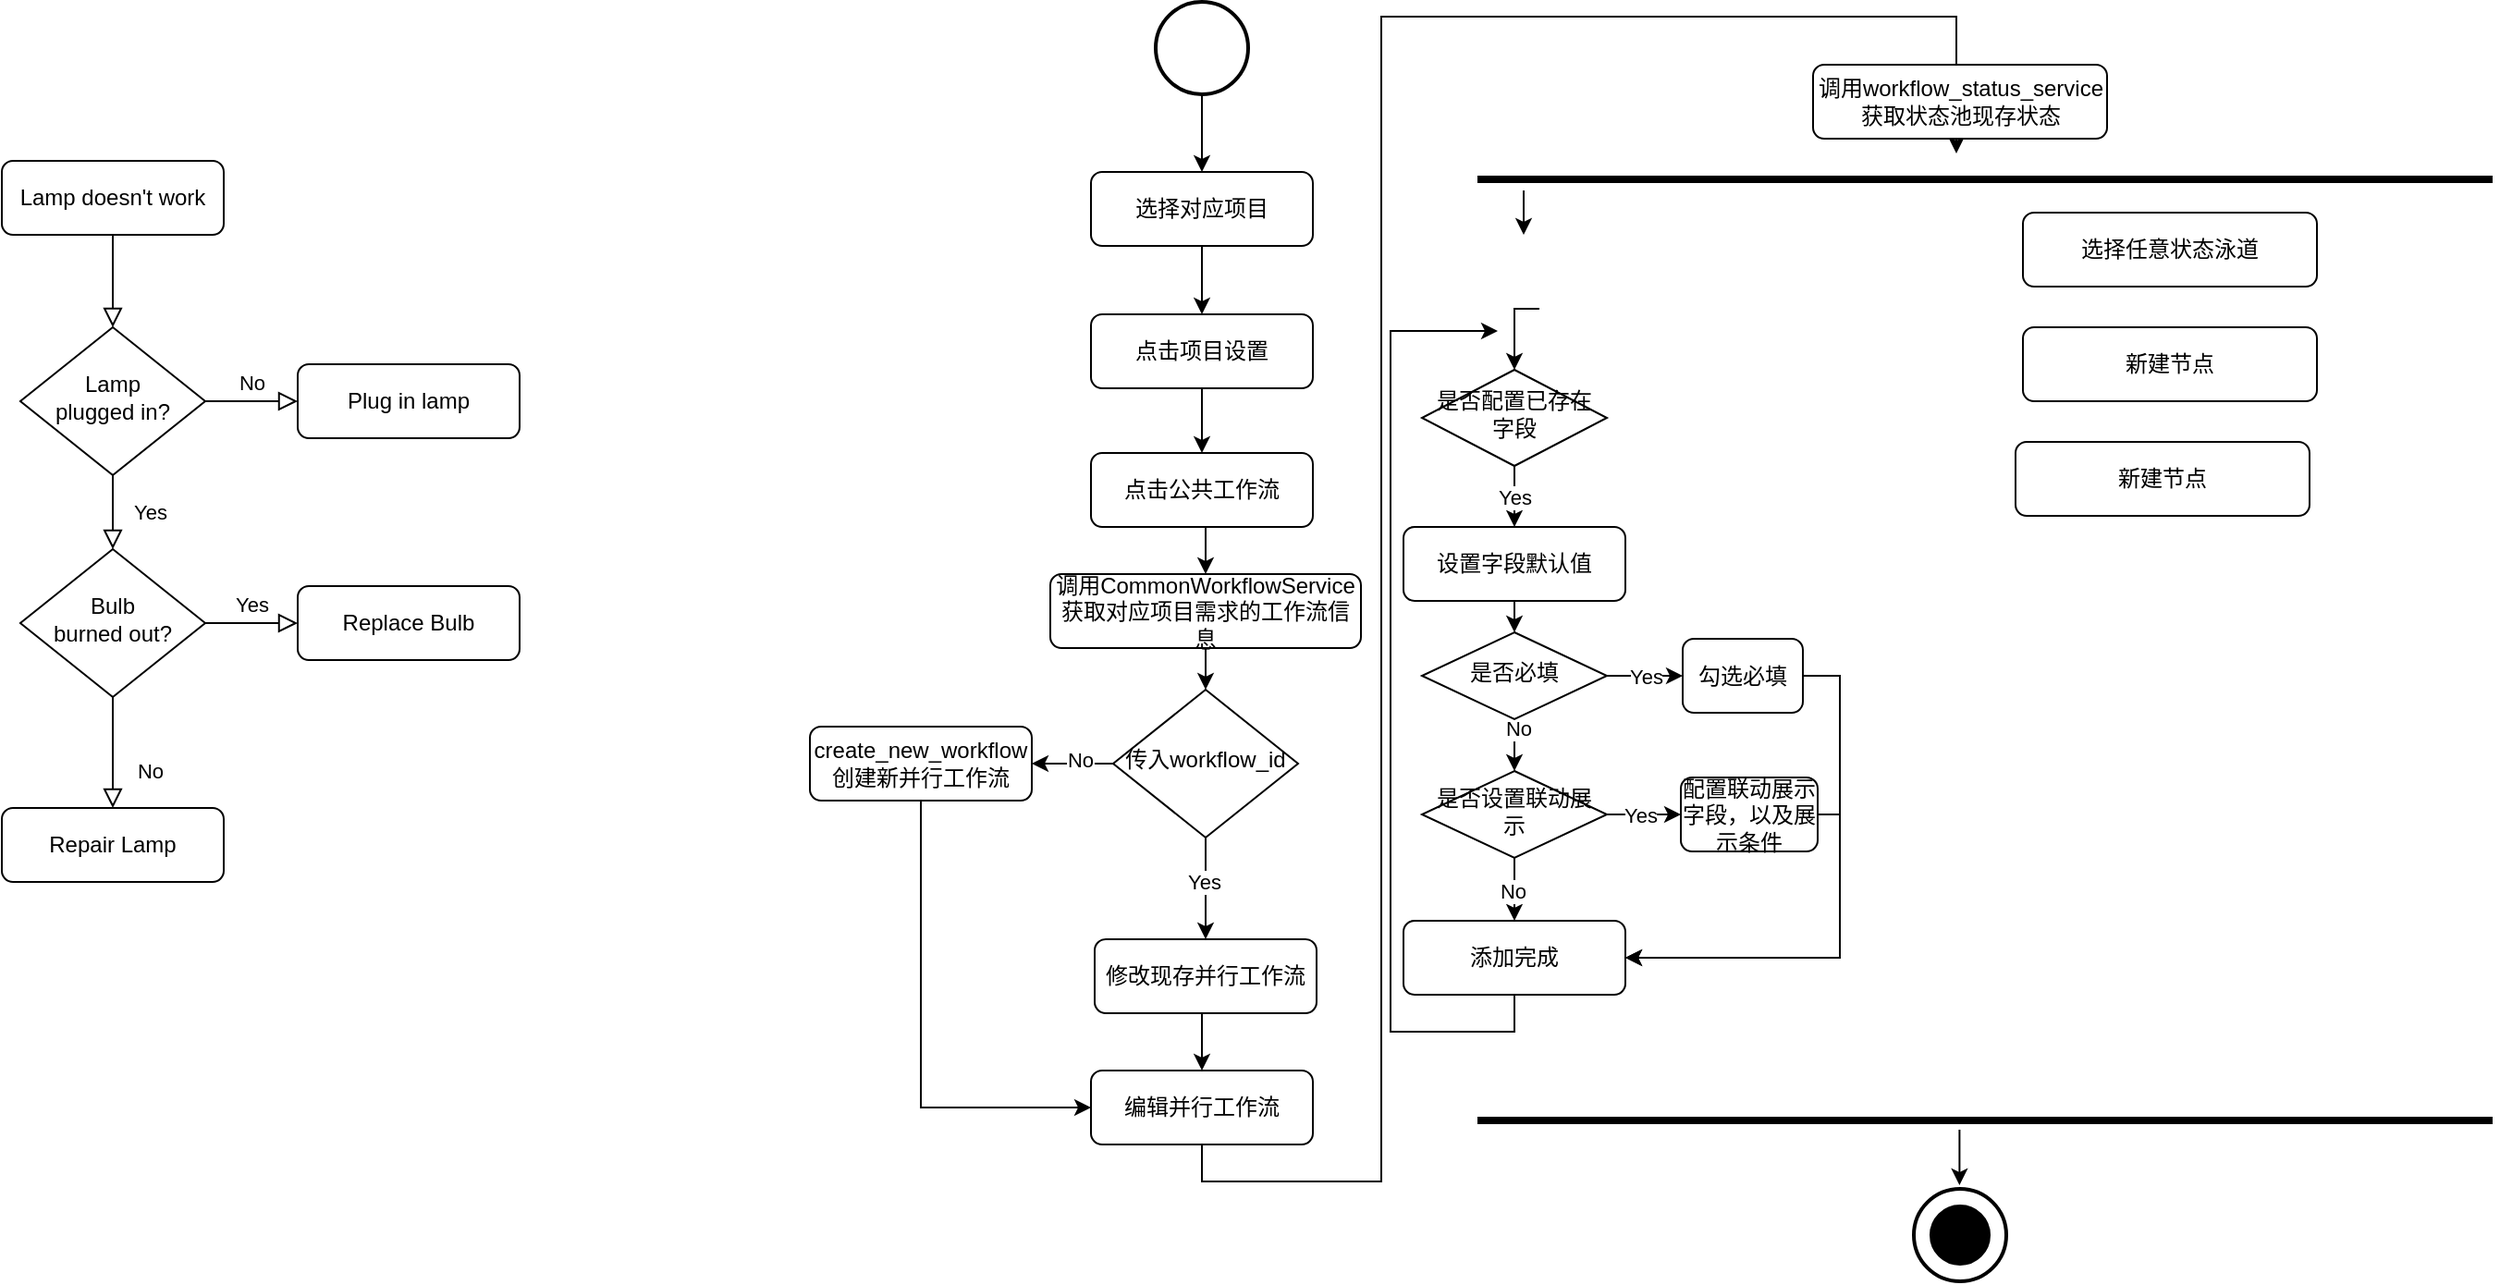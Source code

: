 <mxfile version="26.0.16">
  <diagram id="C5RBs43oDa-KdzZeNtuy" name="Page-1">
    <mxGraphModel dx="1242" dy="1185" grid="0" gridSize="10" guides="1" tooltips="1" connect="1" arrows="1" fold="1" page="0" pageScale="1" pageWidth="827" pageHeight="1169" math="0" shadow="0">
      <root>
        <mxCell id="WIyWlLk6GJQsqaUBKTNV-0" />
        <mxCell id="WIyWlLk6GJQsqaUBKTNV-1" parent="WIyWlLk6GJQsqaUBKTNV-0" />
        <mxCell id="WIyWlLk6GJQsqaUBKTNV-2" value="" style="rounded=0;html=1;jettySize=auto;orthogonalLoop=1;fontSize=11;endArrow=block;endFill=0;endSize=8;strokeWidth=1;shadow=0;labelBackgroundColor=none;edgeStyle=orthogonalEdgeStyle;" parent="WIyWlLk6GJQsqaUBKTNV-1" source="WIyWlLk6GJQsqaUBKTNV-3" target="WIyWlLk6GJQsqaUBKTNV-6" edge="1">
          <mxGeometry relative="1" as="geometry" />
        </mxCell>
        <mxCell id="WIyWlLk6GJQsqaUBKTNV-3" value="Lamp doesn&#39;t work" style="rounded=1;whiteSpace=wrap;html=1;fontSize=12;glass=0;strokeWidth=1;shadow=0;" parent="WIyWlLk6GJQsqaUBKTNV-1" vertex="1">
          <mxGeometry x="160" y="80" width="120" height="40" as="geometry" />
        </mxCell>
        <mxCell id="WIyWlLk6GJQsqaUBKTNV-4" value="Yes" style="rounded=0;html=1;jettySize=auto;orthogonalLoop=1;fontSize=11;endArrow=block;endFill=0;endSize=8;strokeWidth=1;shadow=0;labelBackgroundColor=none;edgeStyle=orthogonalEdgeStyle;" parent="WIyWlLk6GJQsqaUBKTNV-1" source="WIyWlLk6GJQsqaUBKTNV-6" target="WIyWlLk6GJQsqaUBKTNV-10" edge="1">
          <mxGeometry y="20" relative="1" as="geometry">
            <mxPoint as="offset" />
          </mxGeometry>
        </mxCell>
        <mxCell id="WIyWlLk6GJQsqaUBKTNV-5" value="No" style="edgeStyle=orthogonalEdgeStyle;rounded=0;html=1;jettySize=auto;orthogonalLoop=1;fontSize=11;endArrow=block;endFill=0;endSize=8;strokeWidth=1;shadow=0;labelBackgroundColor=none;" parent="WIyWlLk6GJQsqaUBKTNV-1" source="WIyWlLk6GJQsqaUBKTNV-6" target="WIyWlLk6GJQsqaUBKTNV-7" edge="1">
          <mxGeometry y="10" relative="1" as="geometry">
            <mxPoint as="offset" />
          </mxGeometry>
        </mxCell>
        <mxCell id="WIyWlLk6GJQsqaUBKTNV-6" value="Lamp&lt;br&gt;plugged in?" style="rhombus;whiteSpace=wrap;html=1;shadow=0;fontFamily=Helvetica;fontSize=12;align=center;strokeWidth=1;spacing=6;spacingTop=-4;" parent="WIyWlLk6GJQsqaUBKTNV-1" vertex="1">
          <mxGeometry x="170" y="170" width="100" height="80" as="geometry" />
        </mxCell>
        <mxCell id="WIyWlLk6GJQsqaUBKTNV-7" value="Plug in lamp" style="rounded=1;whiteSpace=wrap;html=1;fontSize=12;glass=0;strokeWidth=1;shadow=0;" parent="WIyWlLk6GJQsqaUBKTNV-1" vertex="1">
          <mxGeometry x="320" y="190" width="120" height="40" as="geometry" />
        </mxCell>
        <mxCell id="WIyWlLk6GJQsqaUBKTNV-8" value="No" style="rounded=0;html=1;jettySize=auto;orthogonalLoop=1;fontSize=11;endArrow=block;endFill=0;endSize=8;strokeWidth=1;shadow=0;labelBackgroundColor=none;edgeStyle=orthogonalEdgeStyle;" parent="WIyWlLk6GJQsqaUBKTNV-1" source="WIyWlLk6GJQsqaUBKTNV-10" target="WIyWlLk6GJQsqaUBKTNV-11" edge="1">
          <mxGeometry x="0.333" y="20" relative="1" as="geometry">
            <mxPoint as="offset" />
          </mxGeometry>
        </mxCell>
        <mxCell id="WIyWlLk6GJQsqaUBKTNV-9" value="Yes" style="edgeStyle=orthogonalEdgeStyle;rounded=0;html=1;jettySize=auto;orthogonalLoop=1;fontSize=11;endArrow=block;endFill=0;endSize=8;strokeWidth=1;shadow=0;labelBackgroundColor=none;" parent="WIyWlLk6GJQsqaUBKTNV-1" source="WIyWlLk6GJQsqaUBKTNV-10" target="WIyWlLk6GJQsqaUBKTNV-12" edge="1">
          <mxGeometry y="10" relative="1" as="geometry">
            <mxPoint as="offset" />
          </mxGeometry>
        </mxCell>
        <mxCell id="WIyWlLk6GJQsqaUBKTNV-10" value="Bulb&lt;br&gt;burned out?" style="rhombus;whiteSpace=wrap;html=1;shadow=0;fontFamily=Helvetica;fontSize=12;align=center;strokeWidth=1;spacing=6;spacingTop=-4;" parent="WIyWlLk6GJQsqaUBKTNV-1" vertex="1">
          <mxGeometry x="170" y="290" width="100" height="80" as="geometry" />
        </mxCell>
        <mxCell id="WIyWlLk6GJQsqaUBKTNV-11" value="Repair Lamp" style="rounded=1;whiteSpace=wrap;html=1;fontSize=12;glass=0;strokeWidth=1;shadow=0;" parent="WIyWlLk6GJQsqaUBKTNV-1" vertex="1">
          <mxGeometry x="160" y="430" width="120" height="40" as="geometry" />
        </mxCell>
        <mxCell id="WIyWlLk6GJQsqaUBKTNV-12" value="Replace Bulb" style="rounded=1;whiteSpace=wrap;html=1;fontSize=12;glass=0;strokeWidth=1;shadow=0;" parent="WIyWlLk6GJQsqaUBKTNV-1" vertex="1">
          <mxGeometry x="320" y="310" width="120" height="40" as="geometry" />
        </mxCell>
        <mxCell id="ijvyQktE0aWH16FiOcsG-0" value="" style="group" parent="WIyWlLk6GJQsqaUBKTNV-1" vertex="1" connectable="0">
          <mxGeometry x="1194" y="636" width="50" height="50" as="geometry" />
        </mxCell>
        <mxCell id="ijvyQktE0aWH16FiOcsG-1" value="" style="strokeWidth=2;html=1;shape=mxgraph.flowchart.start_2;whiteSpace=wrap;aspect=fixed;" parent="ijvyQktE0aWH16FiOcsG-0" vertex="1">
          <mxGeometry width="50" height="50" as="geometry" />
        </mxCell>
        <mxCell id="ijvyQktE0aWH16FiOcsG-2" value="" style="strokeWidth=2;html=1;shape=mxgraph.flowchart.start_2;whiteSpace=wrap;aspect=fixed;fillColor=#000000;" parent="ijvyQktE0aWH16FiOcsG-0" vertex="1">
          <mxGeometry x="9.5" y="9.5" width="31" height="31" as="geometry" />
        </mxCell>
        <mxCell id="ijvyQktE0aWH16FiOcsG-3" style="edgeStyle=orthogonalEdgeStyle;rounded=0;orthogonalLoop=1;jettySize=auto;html=1;exitX=0.5;exitY=1;exitDx=0;exitDy=0;exitPerimeter=0;entryX=0.5;entryY=0;entryDx=0;entryDy=0;" parent="WIyWlLk6GJQsqaUBKTNV-1" source="ijvyQktE0aWH16FiOcsG-4" target="ijvyQktE0aWH16FiOcsG-6" edge="1">
          <mxGeometry relative="1" as="geometry" />
        </mxCell>
        <mxCell id="ijvyQktE0aWH16FiOcsG-4" value="" style="strokeWidth=2;html=1;shape=mxgraph.flowchart.start_2;whiteSpace=wrap;aspect=fixed;" parent="WIyWlLk6GJQsqaUBKTNV-1" vertex="1">
          <mxGeometry x="784" y="-6" width="50" height="50" as="geometry" />
        </mxCell>
        <mxCell id="ijvyQktE0aWH16FiOcsG-5" style="edgeStyle=orthogonalEdgeStyle;rounded=0;orthogonalLoop=1;jettySize=auto;html=1;exitX=0.5;exitY=1;exitDx=0;exitDy=0;entryX=0.5;entryY=0;entryDx=0;entryDy=0;" parent="WIyWlLk6GJQsqaUBKTNV-1" source="ijvyQktE0aWH16FiOcsG-6" target="ijvyQktE0aWH16FiOcsG-8" edge="1">
          <mxGeometry relative="1" as="geometry" />
        </mxCell>
        <mxCell id="ijvyQktE0aWH16FiOcsG-6" value="选择对应项目" style="rounded=1;whiteSpace=wrap;html=1;fontSize=12;glass=0;strokeWidth=1;shadow=0;" parent="WIyWlLk6GJQsqaUBKTNV-1" vertex="1">
          <mxGeometry x="749" y="86" width="120" height="40" as="geometry" />
        </mxCell>
        <mxCell id="ijvyQktE0aWH16FiOcsG-7" style="edgeStyle=orthogonalEdgeStyle;rounded=0;orthogonalLoop=1;jettySize=auto;html=1;exitX=0.5;exitY=1;exitDx=0;exitDy=0;entryX=0.5;entryY=0;entryDx=0;entryDy=0;" parent="WIyWlLk6GJQsqaUBKTNV-1" source="ijvyQktE0aWH16FiOcsG-8" target="ijvyQktE0aWH16FiOcsG-10" edge="1">
          <mxGeometry relative="1" as="geometry" />
        </mxCell>
        <mxCell id="ijvyQktE0aWH16FiOcsG-8" value="点击项目设置" style="rounded=1;whiteSpace=wrap;html=1;fontSize=12;glass=0;strokeWidth=1;shadow=0;" parent="WIyWlLk6GJQsqaUBKTNV-1" vertex="1">
          <mxGeometry x="749" y="163" width="120" height="40" as="geometry" />
        </mxCell>
        <mxCell id="ijvyQktE0aWH16FiOcsG-9" style="edgeStyle=orthogonalEdgeStyle;rounded=0;orthogonalLoop=1;jettySize=auto;html=1;exitX=0.5;exitY=1;exitDx=0;exitDy=0;entryX=0.5;entryY=0;entryDx=0;entryDy=0;" parent="WIyWlLk6GJQsqaUBKTNV-1" source="ijvyQktE0aWH16FiOcsG-10" target="ijvyQktE0aWH16FiOcsG-18" edge="1">
          <mxGeometry relative="1" as="geometry" />
        </mxCell>
        <mxCell id="ijvyQktE0aWH16FiOcsG-10" value="点击公共工作流" style="rounded=1;whiteSpace=wrap;html=1;fontSize=12;glass=0;strokeWidth=1;shadow=0;" parent="WIyWlLk6GJQsqaUBKTNV-1" vertex="1">
          <mxGeometry x="749" y="238" width="120" height="40" as="geometry" />
        </mxCell>
        <mxCell id="ijvyQktE0aWH16FiOcsG-11" style="edgeStyle=orthogonalEdgeStyle;rounded=0;orthogonalLoop=1;jettySize=auto;html=1;exitX=0.5;exitY=1;exitDx=0;exitDy=0;entryX=0.5;entryY=0;entryDx=0;entryDy=0;" parent="WIyWlLk6GJQsqaUBKTNV-1" source="ijvyQktE0aWH16FiOcsG-12" edge="1">
          <mxGeometry relative="1" as="geometry">
            <mxPoint x="1217" y="76" as="targetPoint" />
            <Array as="points">
              <mxPoint x="809" y="632" />
              <mxPoint x="906" y="632" />
              <mxPoint x="906" y="2" />
              <mxPoint x="1217" y="2" />
            </Array>
          </mxGeometry>
        </mxCell>
        <mxCell id="ijvyQktE0aWH16FiOcsG-12" value="编辑并行工作流" style="rounded=1;whiteSpace=wrap;html=1;fontSize=12;glass=0;strokeWidth=1;shadow=0;" parent="WIyWlLk6GJQsqaUBKTNV-1" vertex="1">
          <mxGeometry x="749" y="572" width="120" height="40" as="geometry" />
        </mxCell>
        <mxCell id="ijvyQktE0aWH16FiOcsG-13" style="edgeStyle=orthogonalEdgeStyle;rounded=0;orthogonalLoop=1;jettySize=auto;html=1;exitX=0.5;exitY=1;exitDx=0;exitDy=0;entryX=0;entryY=0.5;entryDx=0;entryDy=0;" parent="WIyWlLk6GJQsqaUBKTNV-1" source="ijvyQktE0aWH16FiOcsG-14" target="ijvyQktE0aWH16FiOcsG-12" edge="1">
          <mxGeometry relative="1" as="geometry" />
        </mxCell>
        <mxCell id="ijvyQktE0aWH16FiOcsG-14" value="create_new_workflow&lt;div&gt;创建新并行工作流&lt;/div&gt;" style="rounded=1;whiteSpace=wrap;html=1;fontSize=12;glass=0;strokeWidth=1;shadow=0;" parent="WIyWlLk6GJQsqaUBKTNV-1" vertex="1">
          <mxGeometry x="597" y="386" width="120" height="40" as="geometry" />
        </mxCell>
        <mxCell id="ijvyQktE0aWH16FiOcsG-15" style="edgeStyle=orthogonalEdgeStyle;rounded=0;orthogonalLoop=1;jettySize=auto;html=1;exitX=0.5;exitY=1;exitDx=0;exitDy=0;entryX=0.5;entryY=0;entryDx=0;entryDy=0;" parent="WIyWlLk6GJQsqaUBKTNV-1" source="ijvyQktE0aWH16FiOcsG-16" target="ijvyQktE0aWH16FiOcsG-12" edge="1">
          <mxGeometry relative="1" as="geometry" />
        </mxCell>
        <mxCell id="ijvyQktE0aWH16FiOcsG-16" value="修改现存并行工作流" style="rounded=1;whiteSpace=wrap;html=1;fontSize=12;glass=0;strokeWidth=1;shadow=0;" parent="WIyWlLk6GJQsqaUBKTNV-1" vertex="1">
          <mxGeometry x="751" y="501" width="120" height="40" as="geometry" />
        </mxCell>
        <mxCell id="ijvyQktE0aWH16FiOcsG-17" style="edgeStyle=orthogonalEdgeStyle;rounded=0;orthogonalLoop=1;jettySize=auto;html=1;exitX=0.5;exitY=1;exitDx=0;exitDy=0;entryX=0.5;entryY=0;entryDx=0;entryDy=0;" parent="WIyWlLk6GJQsqaUBKTNV-1" source="ijvyQktE0aWH16FiOcsG-18" target="ijvyQktE0aWH16FiOcsG-23" edge="1">
          <mxGeometry relative="1" as="geometry" />
        </mxCell>
        <mxCell id="ijvyQktE0aWH16FiOcsG-18" value="调用CommonWorkflowService获取对应项目需求的工作流信息" style="rounded=1;whiteSpace=wrap;html=1;fontSize=12;glass=0;strokeWidth=1;shadow=0;" parent="WIyWlLk6GJQsqaUBKTNV-1" vertex="1">
          <mxGeometry x="727" y="303.5" width="168" height="40" as="geometry" />
        </mxCell>
        <mxCell id="ijvyQktE0aWH16FiOcsG-19" style="edgeStyle=orthogonalEdgeStyle;rounded=0;orthogonalLoop=1;jettySize=auto;html=1;exitX=0.5;exitY=1;exitDx=0;exitDy=0;entryX=0.5;entryY=0;entryDx=0;entryDy=0;" parent="WIyWlLk6GJQsqaUBKTNV-1" source="ijvyQktE0aWH16FiOcsG-23" target="ijvyQktE0aWH16FiOcsG-16" edge="1">
          <mxGeometry relative="1" as="geometry" />
        </mxCell>
        <mxCell id="ijvyQktE0aWH16FiOcsG-20" value="Yes" style="edgeLabel;html=1;align=center;verticalAlign=middle;resizable=0;points=[];" parent="ijvyQktE0aWH16FiOcsG-19" vertex="1" connectable="0">
          <mxGeometry x="-0.127" y="-1" relative="1" as="geometry">
            <mxPoint as="offset" />
          </mxGeometry>
        </mxCell>
        <mxCell id="ijvyQktE0aWH16FiOcsG-21" style="edgeStyle=orthogonalEdgeStyle;rounded=0;orthogonalLoop=1;jettySize=auto;html=1;exitX=0;exitY=0.5;exitDx=0;exitDy=0;entryX=1;entryY=0.5;entryDx=0;entryDy=0;" parent="WIyWlLk6GJQsqaUBKTNV-1" source="ijvyQktE0aWH16FiOcsG-23" target="ijvyQktE0aWH16FiOcsG-14" edge="1">
          <mxGeometry relative="1" as="geometry" />
        </mxCell>
        <mxCell id="ijvyQktE0aWH16FiOcsG-22" value="No" style="edgeLabel;html=1;align=center;verticalAlign=middle;resizable=0;points=[];" parent="ijvyQktE0aWH16FiOcsG-21" vertex="1" connectable="0">
          <mxGeometry x="-0.16" y="-2" relative="1" as="geometry">
            <mxPoint as="offset" />
          </mxGeometry>
        </mxCell>
        <mxCell id="ijvyQktE0aWH16FiOcsG-23" value="传入workflow_id" style="rhombus;whiteSpace=wrap;html=1;shadow=0;fontFamily=Helvetica;fontSize=12;align=center;strokeWidth=1;spacing=6;spacingTop=-4;" parent="WIyWlLk6GJQsqaUBKTNV-1" vertex="1">
          <mxGeometry x="761" y="366" width="100" height="80" as="geometry" />
        </mxCell>
        <mxCell id="ijvyQktE0aWH16FiOcsG-24" value="" style="endArrow=none;html=1;rounded=0;strokeWidth=4;" parent="WIyWlLk6GJQsqaUBKTNV-1" edge="1">
          <mxGeometry width="50" height="50" relative="1" as="geometry">
            <mxPoint x="958" y="90" as="sourcePoint" />
            <mxPoint x="1507" y="90" as="targetPoint" />
          </mxGeometry>
        </mxCell>
        <mxCell id="ijvyQktE0aWH16FiOcsG-31" value="" style="endArrow=none;html=1;rounded=0;strokeWidth=4;" parent="WIyWlLk6GJQsqaUBKTNV-1" edge="1">
          <mxGeometry width="50" height="50" relative="1" as="geometry">
            <mxPoint x="958" y="599" as="sourcePoint" />
            <mxPoint x="1507" y="599" as="targetPoint" />
          </mxGeometry>
        </mxCell>
        <mxCell id="ijvyQktE0aWH16FiOcsG-43" style="edgeStyle=orthogonalEdgeStyle;rounded=0;orthogonalLoop=1;jettySize=auto;html=1;exitX=0.5;exitY=1;exitDx=0;exitDy=0;entryX=0.5;entryY=0;entryDx=0;entryDy=0;" parent="WIyWlLk6GJQsqaUBKTNV-1" source="ijvyQktE0aWH16FiOcsG-44" target="ijvyQktE0aWH16FiOcsG-56" edge="1">
          <mxGeometry relative="1" as="geometry" />
        </mxCell>
        <mxCell id="ijvyQktE0aWH16FiOcsG-44" value="设置字段默认值" style="rounded=1;whiteSpace=wrap;html=1;fontSize=12;glass=0;strokeWidth=1;shadow=0;" parent="WIyWlLk6GJQsqaUBKTNV-1" vertex="1">
          <mxGeometry x="918" y="278" width="120" height="40" as="geometry" />
        </mxCell>
        <mxCell id="ijvyQktE0aWH16FiOcsG-45" value="Yes" style="edgeStyle=orthogonalEdgeStyle;rounded=0;orthogonalLoop=1;jettySize=auto;html=1;exitX=0.5;exitY=1;exitDx=0;exitDy=0;entryX=0.5;entryY=0;entryDx=0;entryDy=0;" parent="WIyWlLk6GJQsqaUBKTNV-1" source="ijvyQktE0aWH16FiOcsG-48" target="ijvyQktE0aWH16FiOcsG-44" edge="1">
          <mxGeometry relative="1" as="geometry" />
        </mxCell>
        <mxCell id="ijvyQktE0aWH16FiOcsG-48" value="是否配置已存在字段" style="rhombus;whiteSpace=wrap;html=1;shadow=0;fontFamily=Helvetica;fontSize=12;align=center;strokeWidth=1;spacing=6;spacingTop=-4;" parent="WIyWlLk6GJQsqaUBKTNV-1" vertex="1">
          <mxGeometry x="928" y="193" width="100" height="52" as="geometry" />
        </mxCell>
        <mxCell id="ijvyQktE0aWH16FiOcsG-51" style="rounded=0;orthogonalLoop=1;jettySize=auto;html=1;exitX=0.5;exitY=1;exitDx=0;exitDy=0;elbow=vertical;edgeStyle=orthogonalEdgeStyle;" parent="WIyWlLk6GJQsqaUBKTNV-1" source="ijvyQktE0aWH16FiOcsG-52" edge="1">
          <mxGeometry relative="1" as="geometry">
            <mxPoint x="969" y="172" as="targetPoint" />
            <Array as="points">
              <mxPoint x="978" y="551" />
              <mxPoint x="911" y="551" />
              <mxPoint x="911" y="172" />
            </Array>
          </mxGeometry>
        </mxCell>
        <mxCell id="ijvyQktE0aWH16FiOcsG-52" value="添加完成" style="rounded=1;whiteSpace=wrap;html=1;fontSize=12;glass=0;strokeWidth=1;shadow=0;" parent="WIyWlLk6GJQsqaUBKTNV-1" vertex="1">
          <mxGeometry x="918" y="491" width="120" height="40" as="geometry" />
        </mxCell>
        <mxCell id="ijvyQktE0aWH16FiOcsG-53" style="edgeStyle=orthogonalEdgeStyle;rounded=0;orthogonalLoop=1;jettySize=auto;html=1;exitX=0.5;exitY=1;exitDx=0;exitDy=0;entryX=0.5;entryY=0;entryDx=0;entryDy=0;" parent="WIyWlLk6GJQsqaUBKTNV-1" source="ijvyQktE0aWH16FiOcsG-56" target="ijvyQktE0aWH16FiOcsG-61" edge="1">
          <mxGeometry relative="1" as="geometry" />
        </mxCell>
        <mxCell id="ijvyQktE0aWH16FiOcsG-54" value="No" style="edgeLabel;html=1;align=center;verticalAlign=middle;resizable=0;points=[];" parent="ijvyQktE0aWH16FiOcsG-53" vertex="1" connectable="0">
          <mxGeometry x="-0.646" y="2" relative="1" as="geometry">
            <mxPoint as="offset" />
          </mxGeometry>
        </mxCell>
        <mxCell id="ijvyQktE0aWH16FiOcsG-55" value="Yes" style="edgeStyle=orthogonalEdgeStyle;rounded=0;orthogonalLoop=1;jettySize=auto;html=1;exitX=1;exitY=0.5;exitDx=0;exitDy=0;entryX=0;entryY=0.5;entryDx=0;entryDy=0;" parent="WIyWlLk6GJQsqaUBKTNV-1" source="ijvyQktE0aWH16FiOcsG-56" target="ijvyQktE0aWH16FiOcsG-63" edge="1">
          <mxGeometry relative="1" as="geometry" />
        </mxCell>
        <mxCell id="ijvyQktE0aWH16FiOcsG-56" value="是否必填" style="rhombus;whiteSpace=wrap;html=1;shadow=0;fontFamily=Helvetica;fontSize=12;align=center;strokeWidth=1;spacing=6;spacingTop=-4;" parent="WIyWlLk6GJQsqaUBKTNV-1" vertex="1">
          <mxGeometry x="928" y="335" width="100" height="47" as="geometry" />
        </mxCell>
        <mxCell id="ijvyQktE0aWH16FiOcsG-57" style="edgeStyle=orthogonalEdgeStyle;rounded=0;orthogonalLoop=1;jettySize=auto;html=1;exitX=0.5;exitY=1;exitDx=0;exitDy=0;entryX=0.5;entryY=0;entryDx=0;entryDy=0;" parent="WIyWlLk6GJQsqaUBKTNV-1" source="ijvyQktE0aWH16FiOcsG-61" target="ijvyQktE0aWH16FiOcsG-52" edge="1">
          <mxGeometry relative="1" as="geometry" />
        </mxCell>
        <mxCell id="ijvyQktE0aWH16FiOcsG-58" value="No" style="edgeLabel;html=1;align=center;verticalAlign=middle;resizable=0;points=[];" parent="ijvyQktE0aWH16FiOcsG-57" vertex="1" connectable="0">
          <mxGeometry x="0.009" y="-1" relative="1" as="geometry">
            <mxPoint y="1" as="offset" />
          </mxGeometry>
        </mxCell>
        <mxCell id="ijvyQktE0aWH16FiOcsG-59" style="edgeStyle=orthogonalEdgeStyle;rounded=0;orthogonalLoop=1;jettySize=auto;html=1;exitX=1;exitY=0.5;exitDx=0;exitDy=0;entryX=0;entryY=0.5;entryDx=0;entryDy=0;" parent="WIyWlLk6GJQsqaUBKTNV-1" source="ijvyQktE0aWH16FiOcsG-61" target="ijvyQktE0aWH16FiOcsG-65" edge="1">
          <mxGeometry relative="1" as="geometry" />
        </mxCell>
        <mxCell id="ijvyQktE0aWH16FiOcsG-60" value="Yes" style="edgeLabel;html=1;align=center;verticalAlign=middle;resizable=0;points=[];" parent="ijvyQktE0aWH16FiOcsG-59" vertex="1" connectable="0">
          <mxGeometry x="-0.097" relative="1" as="geometry">
            <mxPoint as="offset" />
          </mxGeometry>
        </mxCell>
        <mxCell id="ijvyQktE0aWH16FiOcsG-61" value="是否设置联动展示" style="rhombus;whiteSpace=wrap;html=1;shadow=0;fontFamily=Helvetica;fontSize=12;align=center;strokeWidth=1;spacing=6;spacingTop=-4;" parent="WIyWlLk6GJQsqaUBKTNV-1" vertex="1">
          <mxGeometry x="928" y="410" width="100" height="47" as="geometry" />
        </mxCell>
        <mxCell id="ijvyQktE0aWH16FiOcsG-62" style="edgeStyle=orthogonalEdgeStyle;rounded=0;orthogonalLoop=1;jettySize=auto;html=1;exitX=1;exitY=0.5;exitDx=0;exitDy=0;entryX=1;entryY=0.5;entryDx=0;entryDy=0;" parent="WIyWlLk6GJQsqaUBKTNV-1" source="ijvyQktE0aWH16FiOcsG-63" target="ijvyQktE0aWH16FiOcsG-52" edge="1">
          <mxGeometry relative="1" as="geometry" />
        </mxCell>
        <mxCell id="ijvyQktE0aWH16FiOcsG-63" value="勾选必填" style="rounded=1;whiteSpace=wrap;html=1;fontSize=12;glass=0;strokeWidth=1;shadow=0;" parent="WIyWlLk6GJQsqaUBKTNV-1" vertex="1">
          <mxGeometry x="1069" y="338.5" width="65" height="40" as="geometry" />
        </mxCell>
        <mxCell id="ijvyQktE0aWH16FiOcsG-64" style="edgeStyle=orthogonalEdgeStyle;rounded=0;orthogonalLoop=1;jettySize=auto;html=1;exitX=1;exitY=0.5;exitDx=0;exitDy=0;entryX=1;entryY=0.5;entryDx=0;entryDy=0;" parent="WIyWlLk6GJQsqaUBKTNV-1" source="ijvyQktE0aWH16FiOcsG-65" target="ijvyQktE0aWH16FiOcsG-52" edge="1">
          <mxGeometry relative="1" as="geometry">
            <Array as="points">
              <mxPoint x="1154" y="434" />
              <mxPoint x="1154" y="511" />
            </Array>
          </mxGeometry>
        </mxCell>
        <mxCell id="ijvyQktE0aWH16FiOcsG-65" value="配置联动展示字段，以及展示条件" style="rounded=1;whiteSpace=wrap;html=1;fontSize=12;glass=0;strokeWidth=1;shadow=0;" parent="WIyWlLk6GJQsqaUBKTNV-1" vertex="1">
          <mxGeometry x="1068" y="413.5" width="74" height="40" as="geometry" />
        </mxCell>
        <mxCell id="ijvyQktE0aWH16FiOcsG-69" value="" style="endArrow=classic;html=1;rounded=0;entryX=0.5;entryY=0;entryDx=0;entryDy=0;" parent="WIyWlLk6GJQsqaUBKTNV-1" edge="1">
          <mxGeometry width="50" height="50" relative="1" as="geometry">
            <mxPoint x="1218.7" y="604" as="sourcePoint" />
            <mxPoint x="1218.7" y="634" as="targetPoint" />
          </mxGeometry>
        </mxCell>
        <mxCell id="ijvyQktE0aWH16FiOcsG-70" style="edgeStyle=orthogonalEdgeStyle;rounded=0;orthogonalLoop=1;jettySize=auto;html=1;exitX=0.5;exitY=1;exitDx=0;exitDy=0;entryX=0.5;entryY=0;entryDx=0;entryDy=0;" parent="WIyWlLk6GJQsqaUBKTNV-1" target="ijvyQktE0aWH16FiOcsG-48" edge="1">
          <mxGeometry relative="1" as="geometry">
            <mxPoint x="991.5" y="160" as="sourcePoint" />
          </mxGeometry>
        </mxCell>
        <mxCell id="ijvyQktE0aWH16FiOcsG-72" value="" style="endArrow=classic;html=1;rounded=0;" parent="WIyWlLk6GJQsqaUBKTNV-1" edge="1">
          <mxGeometry width="50" height="50" relative="1" as="geometry">
            <mxPoint x="983" y="96" as="sourcePoint" />
            <mxPoint x="983" y="120" as="targetPoint" />
          </mxGeometry>
        </mxCell>
        <mxCell id="fLVtpyb-fq-U4lBU-cG4-0" value="选择任意状态泳道" style="rounded=1;whiteSpace=wrap;html=1;fontSize=12;glass=0;strokeWidth=1;shadow=0;" vertex="1" parent="WIyWlLk6GJQsqaUBKTNV-1">
          <mxGeometry x="1253" y="108" width="159" height="40" as="geometry" />
        </mxCell>
        <mxCell id="fLVtpyb-fq-U4lBU-cG4-1" value="调用workflow_status_service获取状态池现存状态" style="rounded=1;whiteSpace=wrap;html=1;fontSize=12;glass=0;strokeWidth=1;shadow=0;" vertex="1" parent="WIyWlLk6GJQsqaUBKTNV-1">
          <mxGeometry x="1139.5" y="28" width="159" height="40" as="geometry" />
        </mxCell>
        <mxCell id="fLVtpyb-fq-U4lBU-cG4-2" value="新建节点" style="rounded=1;whiteSpace=wrap;html=1;fontSize=12;glass=0;strokeWidth=1;shadow=0;" vertex="1" parent="WIyWlLk6GJQsqaUBKTNV-1">
          <mxGeometry x="1253" y="170" width="159" height="40" as="geometry" />
        </mxCell>
        <mxCell id="fLVtpyb-fq-U4lBU-cG4-3" value="新建节点" style="rounded=1;whiteSpace=wrap;html=1;fontSize=12;glass=0;strokeWidth=1;shadow=0;" vertex="1" parent="WIyWlLk6GJQsqaUBKTNV-1">
          <mxGeometry x="1249" y="232" width="159" height="40" as="geometry" />
        </mxCell>
      </root>
    </mxGraphModel>
  </diagram>
</mxfile>
